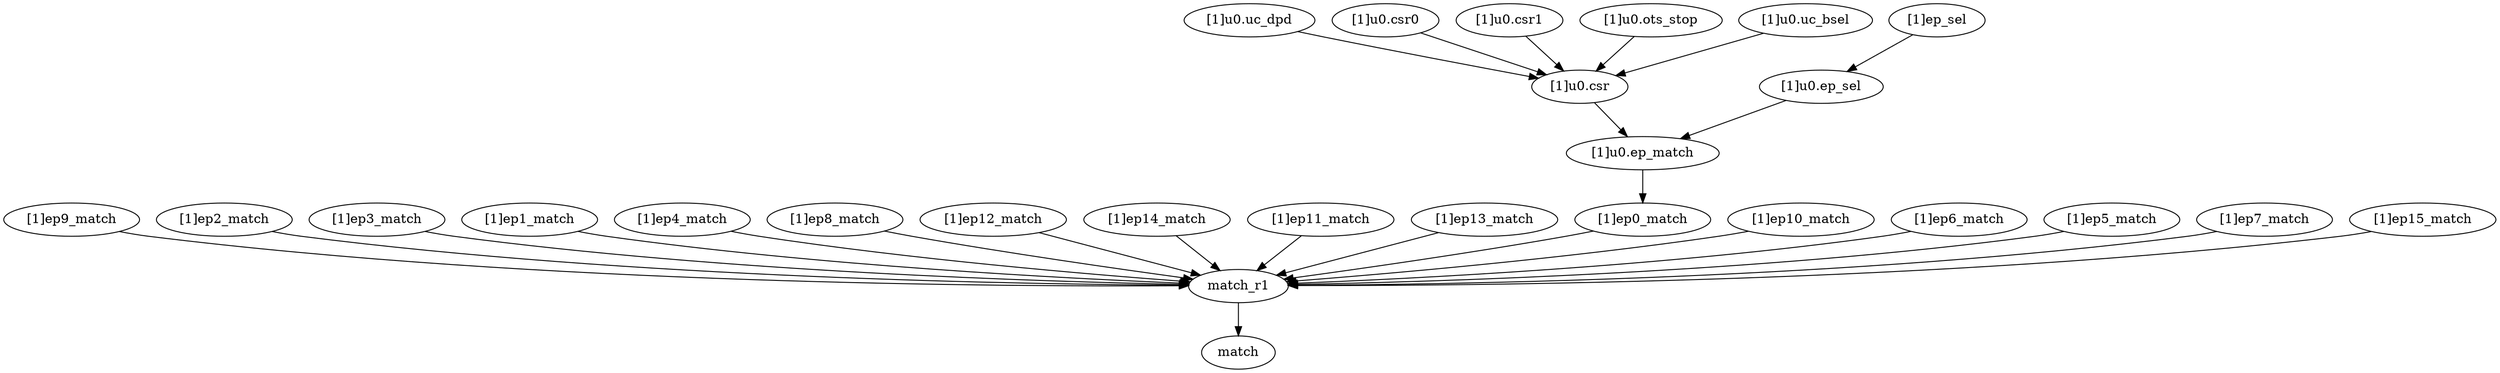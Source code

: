strict digraph "" {
	"[1]ep9_match"	 [complexity=19,
		importance=0.00749551350297,
		rank=0.000394500710683];
	match_r1	 [complexity=2,
		importance=0.00560772826727,
		rank=0.00280386413364];
	"[1]ep9_match" -> match_r1;
	"[1]ep2_match"	 [complexity=19,
		importance=0.00749551350297,
		rank=0.000394500710683];
	"[1]ep2_match" -> match_r1;
	"[1]u0.csr"	 [complexity=22,
		importance=0.0217755899721,
		rank=0.000989799544186];
	"[1]u0.ep_match"	 [complexity=19,
		importance=0.0124570071294,
		rank=0.00065563195418];
	"[1]u0.csr" -> "[1]u0.ep_match";
	"[1]ep3_match"	 [complexity=19,
		importance=0.00749551350297,
		rank=0.000394500710683];
	"[1]ep3_match" -> match_r1;
	"[1]ep1_match"	 [complexity=19,
		importance=0.00749551350297,
		rank=0.000394500710683];
	"[1]ep1_match" -> match_r1;
	"[1]ep4_match"	 [complexity=19,
		importance=0.00749551350297,
		rank=0.000394500710683];
	"[1]ep4_match" -> match_r1;
	"[1]ep8_match"	 [complexity=19,
		importance=0.00749551350297,
		rank=0.000394500710683];
	"[1]ep8_match" -> match_r1;
	"[1]ep12_match"	 [complexity=19,
		importance=0.00749551350297,
		rank=0.000394500710683];
	"[1]ep12_match" -> match_r1;
	"[1]u0.uc_dpd"	 [complexity=28,
		importance=0.0255747223533,
		rank=0.000913382941188];
	"[1]u0.uc_dpd" -> "[1]u0.csr";
	"[1]u0.csr0"	 [complexity=28,
		importance=0.0241305140875,
		rank=0.000861804074553];
	"[1]u0.csr0" -> "[1]u0.csr";
	"[1]u0.csr1"	 [complexity=28,
		importance=0.0255077631908,
		rank=0.000910991542529];
	"[1]u0.csr1" -> "[1]u0.csr";
	"[1]ep14_match"	 [complexity=19,
		importance=0.00749551350297,
		rank=0.000394500710683];
	"[1]ep14_match" -> match_r1;
	"[1]ep11_match"	 [complexity=19,
		importance=0.00749551350297,
		rank=0.000394500710683];
	"[1]ep11_match" -> match_r1;
	"[1]ep13_match"	 [complexity=19,
		importance=0.00749551350297,
		rank=0.000394500710683];
	"[1]ep13_match" -> match_r1;
	"[1]ep0_match"	 [complexity=19,
		importance=0.00848765026102,
		rank=0.00044671843479];
	"[1]ep0_match" -> match_r1;
	"[1]ep10_match"	 [complexity=19,
		importance=0.00749551350297,
		rank=0.000394500710683];
	"[1]ep10_match" -> match_r1;
	match	 [complexity=0,
		importance=0.00312776958123,
		rank=0.0];
	match_r1 -> match;
	"[1]u0.ots_stop"	 [complexity=28,
		importance=0.0241305140875,
		rank=0.000861804074553];
	"[1]u0.ots_stop" -> "[1]u0.csr";
	"[1]ep6_match"	 [complexity=19,
		importance=0.00749551350297,
		rank=0.000394500710683];
	"[1]ep6_match" -> match_r1;
	"[1]ep5_match"	 [complexity=19,
		importance=0.00749551350297,
		rank=0.000394500710683];
	"[1]ep5_match" -> match_r1;
	"[1]ep7_match"	 [complexity=19,
		importance=0.00749551350297,
		rank=0.000394500710683];
	"[1]ep7_match" -> match_r1;
	"[1]ep_sel"	 [complexity=22,
		importance=0.0171764121973,
		rank=0.000780746008969];
	"[1]u0.ep_sel"	 [complexity=22,
		importance=0.0152886269616,
		rank=0.000694937589164];
	"[1]ep_sel" -> "[1]u0.ep_sel";
	"[1]u0.ep_match" -> "[1]ep0_match";
	"[1]u0.ep_sel" -> "[1]u0.ep_match";
	"[1]ep15_match"	 [complexity=19,
		importance=0.00749551350297,
		rank=0.000394500710683];
	"[1]ep15_match" -> match_r1;
	"[1]u0.uc_bsel"	 [complexity=28,
		importance=0.0255747223533,
		rank=0.000913382941188];
	"[1]u0.uc_bsel" -> "[1]u0.csr";
}
